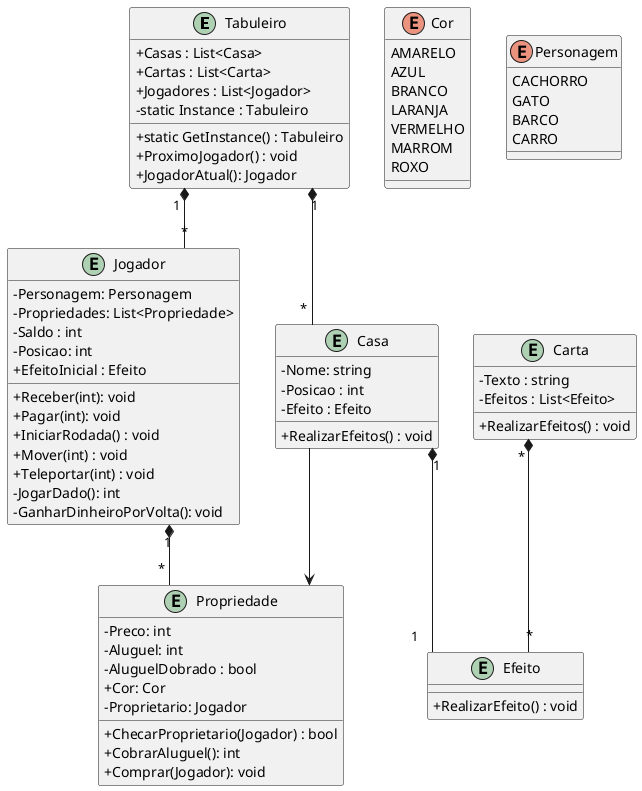 @startuml diagrama
skinparam linetype ortho
skinparam classAttributeIconSize 0

entity Tabuleiro{
    + Casas : List<Casa>
    + Cartas : List<Carta>
    + Jogadores : List<Jogador>
    - static Instance : Tabuleiro

    + static GetInstance() : Tabuleiro
    + ProximoJogador() : void
    + JogadorAtual(): Jogador
}

entity Casa{
    - Nome: string
    - Posicao : int   
    - Efeito : Efeito
    + RealizarEfeitos() : void
}

entity Propriedade{
    - Preco: int
    - Aluguel: int
    - AluguelDobrado : bool
    + Cor: Cor
    - Proprietario: Jogador
    + ChecarProprietario(Jogador) : bool
    + CobrarAluguel(): int
    + Comprar(Jogador): void
}

entity Jogador{
    - Personagem: Personagem
    - Propriedades: List<Propriedade>
    - Saldo : int
    - Posicao: int
    + EfeitoInicial : Efeito
    + Receber(int): void
    + Pagar(int): void
    + IniciarRodada() : void
    + Mover(int) : void
    + Teleportar(int) : void
    - JogarDado(): int
    - GanharDinheiroPorVolta(): void
}

enum Cor{
    AMARELO
    AZUL
    BRANCO
    LARANJA
    VERMELHO
    MARROM
    ROXO
}

enum Personagem{
    CACHORRO
    GATO
    BARCO
    CARRO
}

entity Carta{
    - Texto : string
    - Efeitos : List<Efeito>
    + RealizarEfeitos() : void
}

entity Efeito{
    + RealizarEfeito() : void
}

Tabuleiro "1" *-- "*" Jogador
Tabuleiro "1" *-- "*" Casa

Casa --> Propriedade

Jogador "1"  *-- "*" Propriedade

Carta "*" *-- "*" Efeito
Casa "1" *-- "1" Efeito

@enduml